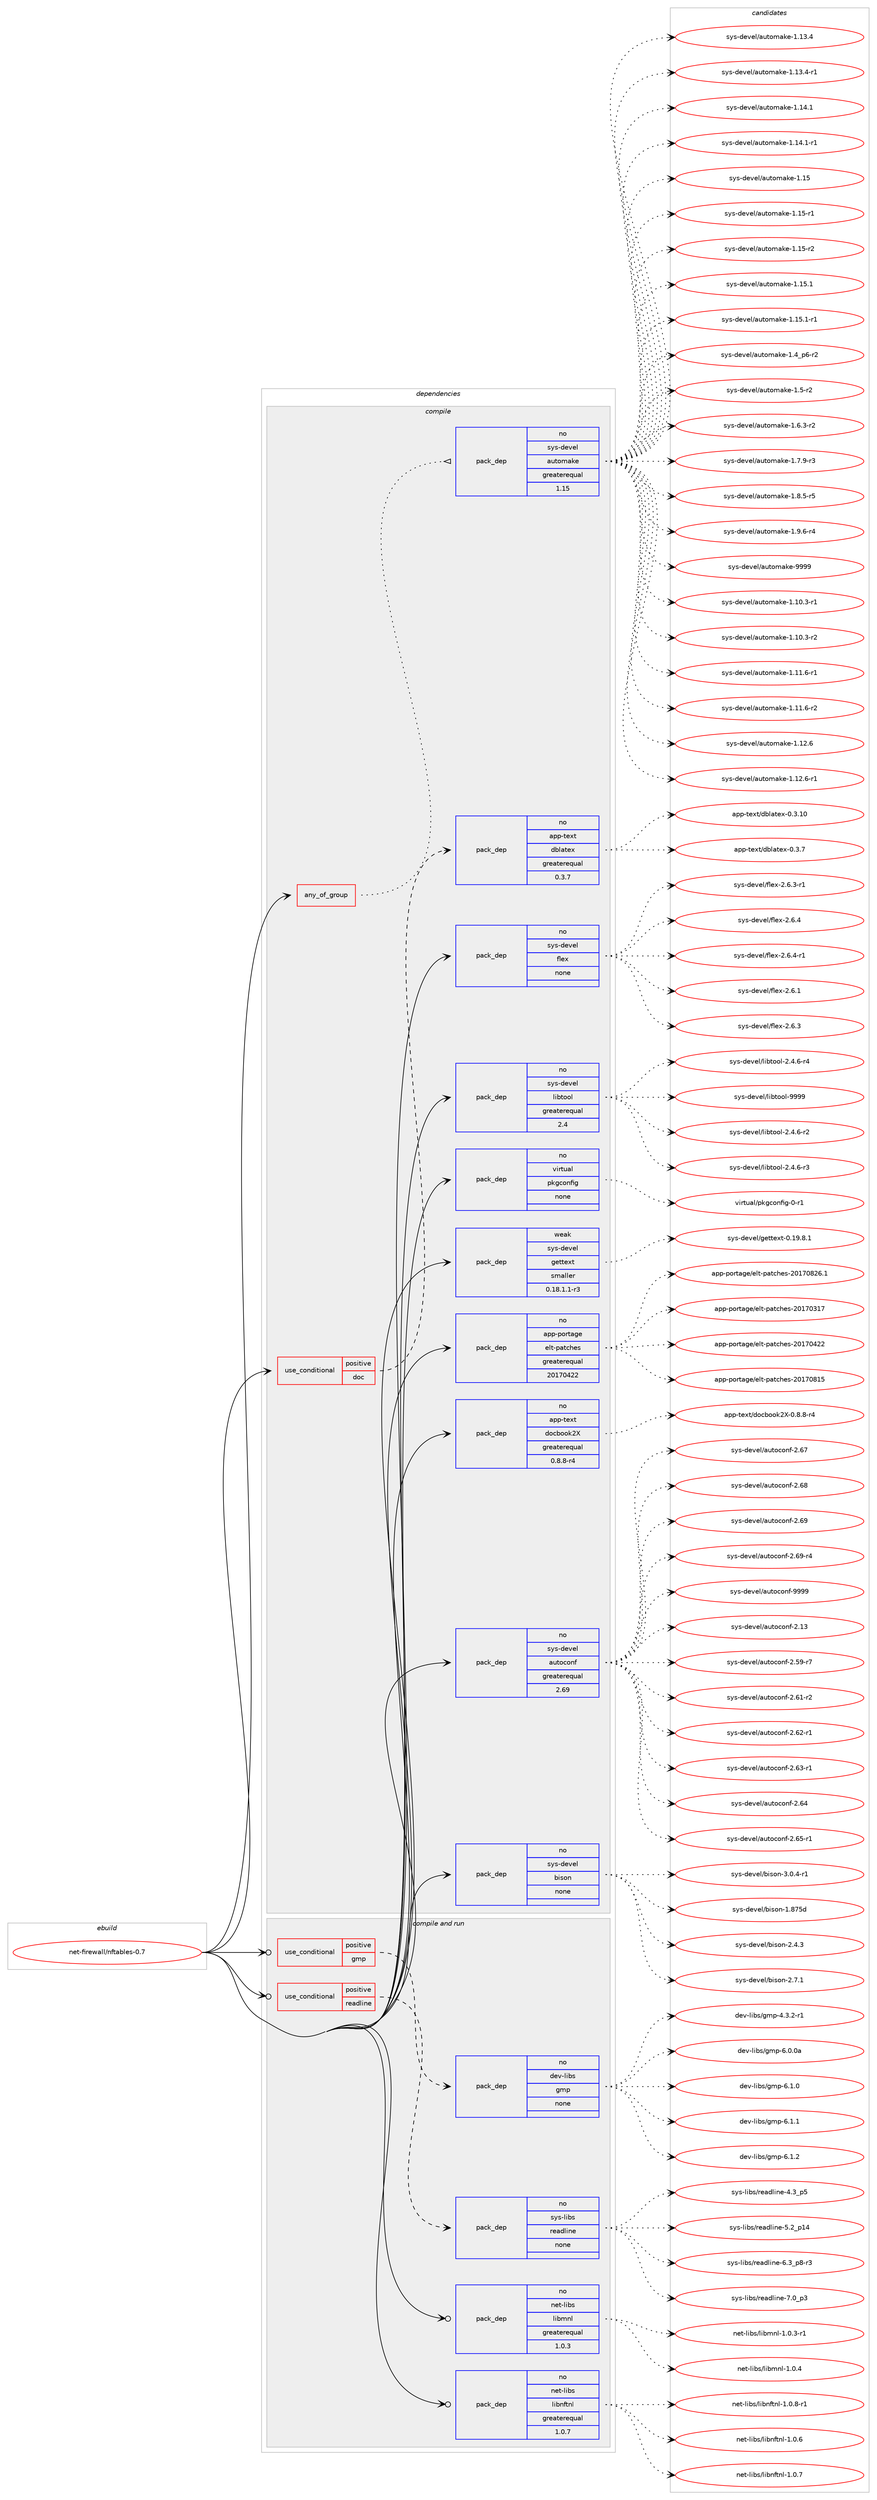 digraph prolog {

# *************
# Graph options
# *************

newrank=true;
concentrate=true;
compound=true;
graph [rankdir=LR,fontname=Helvetica,fontsize=10,ranksep=1.5];#, ranksep=2.5, nodesep=0.2];
edge  [arrowhead=vee];
node  [fontname=Helvetica,fontsize=10];

# **********
# The ebuild
# **********

subgraph cluster_leftcol {
color=gray;
rank=same;
label=<<i>ebuild</i>>;
id [label="net-firewall/nftables-0.7", color=red, width=4, href="../net-firewall/nftables-0.7.svg"];
}

# ****************
# The dependencies
# ****************

subgraph cluster_midcol {
color=gray;
label=<<i>dependencies</i>>;
subgraph cluster_compile {
fillcolor="#eeeeee";
style=filled;
label=<<i>compile</i>>;
subgraph any6570 {
dependency408946 [label=<<TABLE BORDER="0" CELLBORDER="1" CELLSPACING="0" CELLPADDING="4"><TR><TD CELLPADDING="10">any_of_group</TD></TR></TABLE>>, shape=none, color=red];subgraph pack300998 {
dependency408947 [label=<<TABLE BORDER="0" CELLBORDER="1" CELLSPACING="0" CELLPADDING="4" WIDTH="220"><TR><TD ROWSPAN="6" CELLPADDING="30">pack_dep</TD></TR><TR><TD WIDTH="110">no</TD></TR><TR><TD>sys-devel</TD></TR><TR><TD>automake</TD></TR><TR><TD>greaterequal</TD></TR><TR><TD>1.15</TD></TR></TABLE>>, shape=none, color=blue];
}
dependency408946:e -> dependency408947:w [weight=20,style="dotted",arrowhead="oinv"];
}
id:e -> dependency408946:w [weight=20,style="solid",arrowhead="vee"];
subgraph cond101190 {
dependency408948 [label=<<TABLE BORDER="0" CELLBORDER="1" CELLSPACING="0" CELLPADDING="4"><TR><TD ROWSPAN="3" CELLPADDING="10">use_conditional</TD></TR><TR><TD>positive</TD></TR><TR><TD>doc</TD></TR></TABLE>>, shape=none, color=red];
subgraph pack300999 {
dependency408949 [label=<<TABLE BORDER="0" CELLBORDER="1" CELLSPACING="0" CELLPADDING="4" WIDTH="220"><TR><TD ROWSPAN="6" CELLPADDING="30">pack_dep</TD></TR><TR><TD WIDTH="110">no</TD></TR><TR><TD>app-text</TD></TR><TR><TD>dblatex</TD></TR><TR><TD>greaterequal</TD></TR><TR><TD>0.3.7</TD></TR></TABLE>>, shape=none, color=blue];
}
dependency408948:e -> dependency408949:w [weight=20,style="dashed",arrowhead="vee"];
}
id:e -> dependency408948:w [weight=20,style="solid",arrowhead="vee"];
subgraph pack301000 {
dependency408950 [label=<<TABLE BORDER="0" CELLBORDER="1" CELLSPACING="0" CELLPADDING="4" WIDTH="220"><TR><TD ROWSPAN="6" CELLPADDING="30">pack_dep</TD></TR><TR><TD WIDTH="110">no</TD></TR><TR><TD>app-portage</TD></TR><TR><TD>elt-patches</TD></TR><TR><TD>greaterequal</TD></TR><TR><TD>20170422</TD></TR></TABLE>>, shape=none, color=blue];
}
id:e -> dependency408950:w [weight=20,style="solid",arrowhead="vee"];
subgraph pack301001 {
dependency408951 [label=<<TABLE BORDER="0" CELLBORDER="1" CELLSPACING="0" CELLPADDING="4" WIDTH="220"><TR><TD ROWSPAN="6" CELLPADDING="30">pack_dep</TD></TR><TR><TD WIDTH="110">no</TD></TR><TR><TD>app-text</TD></TR><TR><TD>docbook2X</TD></TR><TR><TD>greaterequal</TD></TR><TR><TD>0.8.8-r4</TD></TR></TABLE>>, shape=none, color=blue];
}
id:e -> dependency408951:w [weight=20,style="solid",arrowhead="vee"];
subgraph pack301002 {
dependency408952 [label=<<TABLE BORDER="0" CELLBORDER="1" CELLSPACING="0" CELLPADDING="4" WIDTH="220"><TR><TD ROWSPAN="6" CELLPADDING="30">pack_dep</TD></TR><TR><TD WIDTH="110">no</TD></TR><TR><TD>sys-devel</TD></TR><TR><TD>autoconf</TD></TR><TR><TD>greaterequal</TD></TR><TR><TD>2.69</TD></TR></TABLE>>, shape=none, color=blue];
}
id:e -> dependency408952:w [weight=20,style="solid",arrowhead="vee"];
subgraph pack301003 {
dependency408953 [label=<<TABLE BORDER="0" CELLBORDER="1" CELLSPACING="0" CELLPADDING="4" WIDTH="220"><TR><TD ROWSPAN="6" CELLPADDING="30">pack_dep</TD></TR><TR><TD WIDTH="110">no</TD></TR><TR><TD>sys-devel</TD></TR><TR><TD>bison</TD></TR><TR><TD>none</TD></TR><TR><TD></TD></TR></TABLE>>, shape=none, color=blue];
}
id:e -> dependency408953:w [weight=20,style="solid",arrowhead="vee"];
subgraph pack301004 {
dependency408954 [label=<<TABLE BORDER="0" CELLBORDER="1" CELLSPACING="0" CELLPADDING="4" WIDTH="220"><TR><TD ROWSPAN="6" CELLPADDING="30">pack_dep</TD></TR><TR><TD WIDTH="110">no</TD></TR><TR><TD>sys-devel</TD></TR><TR><TD>flex</TD></TR><TR><TD>none</TD></TR><TR><TD></TD></TR></TABLE>>, shape=none, color=blue];
}
id:e -> dependency408954:w [weight=20,style="solid",arrowhead="vee"];
subgraph pack301005 {
dependency408955 [label=<<TABLE BORDER="0" CELLBORDER="1" CELLSPACING="0" CELLPADDING="4" WIDTH="220"><TR><TD ROWSPAN="6" CELLPADDING="30">pack_dep</TD></TR><TR><TD WIDTH="110">no</TD></TR><TR><TD>sys-devel</TD></TR><TR><TD>libtool</TD></TR><TR><TD>greaterequal</TD></TR><TR><TD>2.4</TD></TR></TABLE>>, shape=none, color=blue];
}
id:e -> dependency408955:w [weight=20,style="solid",arrowhead="vee"];
subgraph pack301006 {
dependency408956 [label=<<TABLE BORDER="0" CELLBORDER="1" CELLSPACING="0" CELLPADDING="4" WIDTH="220"><TR><TD ROWSPAN="6" CELLPADDING="30">pack_dep</TD></TR><TR><TD WIDTH="110">no</TD></TR><TR><TD>virtual</TD></TR><TR><TD>pkgconfig</TD></TR><TR><TD>none</TD></TR><TR><TD></TD></TR></TABLE>>, shape=none, color=blue];
}
id:e -> dependency408956:w [weight=20,style="solid",arrowhead="vee"];
subgraph pack301007 {
dependency408957 [label=<<TABLE BORDER="0" CELLBORDER="1" CELLSPACING="0" CELLPADDING="4" WIDTH="220"><TR><TD ROWSPAN="6" CELLPADDING="30">pack_dep</TD></TR><TR><TD WIDTH="110">weak</TD></TR><TR><TD>sys-devel</TD></TR><TR><TD>gettext</TD></TR><TR><TD>smaller</TD></TR><TR><TD>0.18.1.1-r3</TD></TR></TABLE>>, shape=none, color=blue];
}
id:e -> dependency408957:w [weight=20,style="solid",arrowhead="vee"];
}
subgraph cluster_compileandrun {
fillcolor="#eeeeee";
style=filled;
label=<<i>compile and run</i>>;
subgraph cond101191 {
dependency408958 [label=<<TABLE BORDER="0" CELLBORDER="1" CELLSPACING="0" CELLPADDING="4"><TR><TD ROWSPAN="3" CELLPADDING="10">use_conditional</TD></TR><TR><TD>positive</TD></TR><TR><TD>gmp</TD></TR></TABLE>>, shape=none, color=red];
subgraph pack301008 {
dependency408959 [label=<<TABLE BORDER="0" CELLBORDER="1" CELLSPACING="0" CELLPADDING="4" WIDTH="220"><TR><TD ROWSPAN="6" CELLPADDING="30">pack_dep</TD></TR><TR><TD WIDTH="110">no</TD></TR><TR><TD>dev-libs</TD></TR><TR><TD>gmp</TD></TR><TR><TD>none</TD></TR><TR><TD></TD></TR></TABLE>>, shape=none, color=blue];
}
dependency408958:e -> dependency408959:w [weight=20,style="dashed",arrowhead="vee"];
}
id:e -> dependency408958:w [weight=20,style="solid",arrowhead="odotvee"];
subgraph cond101192 {
dependency408960 [label=<<TABLE BORDER="0" CELLBORDER="1" CELLSPACING="0" CELLPADDING="4"><TR><TD ROWSPAN="3" CELLPADDING="10">use_conditional</TD></TR><TR><TD>positive</TD></TR><TR><TD>readline</TD></TR></TABLE>>, shape=none, color=red];
subgraph pack301009 {
dependency408961 [label=<<TABLE BORDER="0" CELLBORDER="1" CELLSPACING="0" CELLPADDING="4" WIDTH="220"><TR><TD ROWSPAN="6" CELLPADDING="30">pack_dep</TD></TR><TR><TD WIDTH="110">no</TD></TR><TR><TD>sys-libs</TD></TR><TR><TD>readline</TD></TR><TR><TD>none</TD></TR><TR><TD></TD></TR></TABLE>>, shape=none, color=blue];
}
dependency408960:e -> dependency408961:w [weight=20,style="dashed",arrowhead="vee"];
}
id:e -> dependency408960:w [weight=20,style="solid",arrowhead="odotvee"];
subgraph pack301010 {
dependency408962 [label=<<TABLE BORDER="0" CELLBORDER="1" CELLSPACING="0" CELLPADDING="4" WIDTH="220"><TR><TD ROWSPAN="6" CELLPADDING="30">pack_dep</TD></TR><TR><TD WIDTH="110">no</TD></TR><TR><TD>net-libs</TD></TR><TR><TD>libmnl</TD></TR><TR><TD>greaterequal</TD></TR><TR><TD>1.0.3</TD></TR></TABLE>>, shape=none, color=blue];
}
id:e -> dependency408962:w [weight=20,style="solid",arrowhead="odotvee"];
subgraph pack301011 {
dependency408963 [label=<<TABLE BORDER="0" CELLBORDER="1" CELLSPACING="0" CELLPADDING="4" WIDTH="220"><TR><TD ROWSPAN="6" CELLPADDING="30">pack_dep</TD></TR><TR><TD WIDTH="110">no</TD></TR><TR><TD>net-libs</TD></TR><TR><TD>libnftnl</TD></TR><TR><TD>greaterequal</TD></TR><TR><TD>1.0.7</TD></TR></TABLE>>, shape=none, color=blue];
}
id:e -> dependency408963:w [weight=20,style="solid",arrowhead="odotvee"];
}
subgraph cluster_run {
fillcolor="#eeeeee";
style=filled;
label=<<i>run</i>>;
}
}

# **************
# The candidates
# **************

subgraph cluster_choices {
rank=same;
color=gray;
label=<<i>candidates</i>>;

subgraph choice300998 {
color=black;
nodesep=1;
choice11512111545100101118101108479711711611110997107101454946494846514511449 [label="sys-devel/automake-1.10.3-r1", color=red, width=4,href="../sys-devel/automake-1.10.3-r1.svg"];
choice11512111545100101118101108479711711611110997107101454946494846514511450 [label="sys-devel/automake-1.10.3-r2", color=red, width=4,href="../sys-devel/automake-1.10.3-r2.svg"];
choice11512111545100101118101108479711711611110997107101454946494946544511449 [label="sys-devel/automake-1.11.6-r1", color=red, width=4,href="../sys-devel/automake-1.11.6-r1.svg"];
choice11512111545100101118101108479711711611110997107101454946494946544511450 [label="sys-devel/automake-1.11.6-r2", color=red, width=4,href="../sys-devel/automake-1.11.6-r2.svg"];
choice1151211154510010111810110847971171161111099710710145494649504654 [label="sys-devel/automake-1.12.6", color=red, width=4,href="../sys-devel/automake-1.12.6.svg"];
choice11512111545100101118101108479711711611110997107101454946495046544511449 [label="sys-devel/automake-1.12.6-r1", color=red, width=4,href="../sys-devel/automake-1.12.6-r1.svg"];
choice1151211154510010111810110847971171161111099710710145494649514652 [label="sys-devel/automake-1.13.4", color=red, width=4,href="../sys-devel/automake-1.13.4.svg"];
choice11512111545100101118101108479711711611110997107101454946495146524511449 [label="sys-devel/automake-1.13.4-r1", color=red, width=4,href="../sys-devel/automake-1.13.4-r1.svg"];
choice1151211154510010111810110847971171161111099710710145494649524649 [label="sys-devel/automake-1.14.1", color=red, width=4,href="../sys-devel/automake-1.14.1.svg"];
choice11512111545100101118101108479711711611110997107101454946495246494511449 [label="sys-devel/automake-1.14.1-r1", color=red, width=4,href="../sys-devel/automake-1.14.1-r1.svg"];
choice115121115451001011181011084797117116111109971071014549464953 [label="sys-devel/automake-1.15", color=red, width=4,href="../sys-devel/automake-1.15.svg"];
choice1151211154510010111810110847971171161111099710710145494649534511449 [label="sys-devel/automake-1.15-r1", color=red, width=4,href="../sys-devel/automake-1.15-r1.svg"];
choice1151211154510010111810110847971171161111099710710145494649534511450 [label="sys-devel/automake-1.15-r2", color=red, width=4,href="../sys-devel/automake-1.15-r2.svg"];
choice1151211154510010111810110847971171161111099710710145494649534649 [label="sys-devel/automake-1.15.1", color=red, width=4,href="../sys-devel/automake-1.15.1.svg"];
choice11512111545100101118101108479711711611110997107101454946495346494511449 [label="sys-devel/automake-1.15.1-r1", color=red, width=4,href="../sys-devel/automake-1.15.1-r1.svg"];
choice115121115451001011181011084797117116111109971071014549465295112544511450 [label="sys-devel/automake-1.4_p6-r2", color=red, width=4,href="../sys-devel/automake-1.4_p6-r2.svg"];
choice11512111545100101118101108479711711611110997107101454946534511450 [label="sys-devel/automake-1.5-r2", color=red, width=4,href="../sys-devel/automake-1.5-r2.svg"];
choice115121115451001011181011084797117116111109971071014549465446514511450 [label="sys-devel/automake-1.6.3-r2", color=red, width=4,href="../sys-devel/automake-1.6.3-r2.svg"];
choice115121115451001011181011084797117116111109971071014549465546574511451 [label="sys-devel/automake-1.7.9-r3", color=red, width=4,href="../sys-devel/automake-1.7.9-r3.svg"];
choice115121115451001011181011084797117116111109971071014549465646534511453 [label="sys-devel/automake-1.8.5-r5", color=red, width=4,href="../sys-devel/automake-1.8.5-r5.svg"];
choice115121115451001011181011084797117116111109971071014549465746544511452 [label="sys-devel/automake-1.9.6-r4", color=red, width=4,href="../sys-devel/automake-1.9.6-r4.svg"];
choice115121115451001011181011084797117116111109971071014557575757 [label="sys-devel/automake-9999", color=red, width=4,href="../sys-devel/automake-9999.svg"];
dependency408947:e -> choice11512111545100101118101108479711711611110997107101454946494846514511449:w [style=dotted,weight="100"];
dependency408947:e -> choice11512111545100101118101108479711711611110997107101454946494846514511450:w [style=dotted,weight="100"];
dependency408947:e -> choice11512111545100101118101108479711711611110997107101454946494946544511449:w [style=dotted,weight="100"];
dependency408947:e -> choice11512111545100101118101108479711711611110997107101454946494946544511450:w [style=dotted,weight="100"];
dependency408947:e -> choice1151211154510010111810110847971171161111099710710145494649504654:w [style=dotted,weight="100"];
dependency408947:e -> choice11512111545100101118101108479711711611110997107101454946495046544511449:w [style=dotted,weight="100"];
dependency408947:e -> choice1151211154510010111810110847971171161111099710710145494649514652:w [style=dotted,weight="100"];
dependency408947:e -> choice11512111545100101118101108479711711611110997107101454946495146524511449:w [style=dotted,weight="100"];
dependency408947:e -> choice1151211154510010111810110847971171161111099710710145494649524649:w [style=dotted,weight="100"];
dependency408947:e -> choice11512111545100101118101108479711711611110997107101454946495246494511449:w [style=dotted,weight="100"];
dependency408947:e -> choice115121115451001011181011084797117116111109971071014549464953:w [style=dotted,weight="100"];
dependency408947:e -> choice1151211154510010111810110847971171161111099710710145494649534511449:w [style=dotted,weight="100"];
dependency408947:e -> choice1151211154510010111810110847971171161111099710710145494649534511450:w [style=dotted,weight="100"];
dependency408947:e -> choice1151211154510010111810110847971171161111099710710145494649534649:w [style=dotted,weight="100"];
dependency408947:e -> choice11512111545100101118101108479711711611110997107101454946495346494511449:w [style=dotted,weight="100"];
dependency408947:e -> choice115121115451001011181011084797117116111109971071014549465295112544511450:w [style=dotted,weight="100"];
dependency408947:e -> choice11512111545100101118101108479711711611110997107101454946534511450:w [style=dotted,weight="100"];
dependency408947:e -> choice115121115451001011181011084797117116111109971071014549465446514511450:w [style=dotted,weight="100"];
dependency408947:e -> choice115121115451001011181011084797117116111109971071014549465546574511451:w [style=dotted,weight="100"];
dependency408947:e -> choice115121115451001011181011084797117116111109971071014549465646534511453:w [style=dotted,weight="100"];
dependency408947:e -> choice115121115451001011181011084797117116111109971071014549465746544511452:w [style=dotted,weight="100"];
dependency408947:e -> choice115121115451001011181011084797117116111109971071014557575757:w [style=dotted,weight="100"];
}
subgraph choice300999 {
color=black;
nodesep=1;
choice971121124511610112011647100981089711610112045484651464948 [label="app-text/dblatex-0.3.10", color=red, width=4,href="../app-text/dblatex-0.3.10.svg"];
choice9711211245116101120116471009810897116101120454846514655 [label="app-text/dblatex-0.3.7", color=red, width=4,href="../app-text/dblatex-0.3.7.svg"];
dependency408949:e -> choice971121124511610112011647100981089711610112045484651464948:w [style=dotted,weight="100"];
dependency408949:e -> choice9711211245116101120116471009810897116101120454846514655:w [style=dotted,weight="100"];
}
subgraph choice301000 {
color=black;
nodesep=1;
choice97112112451121111141169710310147101108116451129711699104101115455048495548514955 [label="app-portage/elt-patches-20170317", color=red, width=4,href="../app-portage/elt-patches-20170317.svg"];
choice97112112451121111141169710310147101108116451129711699104101115455048495548525050 [label="app-portage/elt-patches-20170422", color=red, width=4,href="../app-portage/elt-patches-20170422.svg"];
choice97112112451121111141169710310147101108116451129711699104101115455048495548564953 [label="app-portage/elt-patches-20170815", color=red, width=4,href="../app-portage/elt-patches-20170815.svg"];
choice971121124511211111411697103101471011081164511297116991041011154550484955485650544649 [label="app-portage/elt-patches-20170826.1", color=red, width=4,href="../app-portage/elt-patches-20170826.1.svg"];
dependency408950:e -> choice97112112451121111141169710310147101108116451129711699104101115455048495548514955:w [style=dotted,weight="100"];
dependency408950:e -> choice97112112451121111141169710310147101108116451129711699104101115455048495548525050:w [style=dotted,weight="100"];
dependency408950:e -> choice97112112451121111141169710310147101108116451129711699104101115455048495548564953:w [style=dotted,weight="100"];
dependency408950:e -> choice971121124511211111411697103101471011081164511297116991041011154550484955485650544649:w [style=dotted,weight="100"];
}
subgraph choice301001 {
color=black;
nodesep=1;
choice971121124511610112011647100111999811111110750884548465646564511452 [label="app-text/docbook2X-0.8.8-r4", color=red, width=4,href="../app-text/docbook2X-0.8.8-r4.svg"];
dependency408951:e -> choice971121124511610112011647100111999811111110750884548465646564511452:w [style=dotted,weight="100"];
}
subgraph choice301002 {
color=black;
nodesep=1;
choice115121115451001011181011084797117116111991111101024550464951 [label="sys-devel/autoconf-2.13", color=red, width=4,href="../sys-devel/autoconf-2.13.svg"];
choice1151211154510010111810110847971171161119911111010245504653574511455 [label="sys-devel/autoconf-2.59-r7", color=red, width=4,href="../sys-devel/autoconf-2.59-r7.svg"];
choice1151211154510010111810110847971171161119911111010245504654494511450 [label="sys-devel/autoconf-2.61-r2", color=red, width=4,href="../sys-devel/autoconf-2.61-r2.svg"];
choice1151211154510010111810110847971171161119911111010245504654504511449 [label="sys-devel/autoconf-2.62-r1", color=red, width=4,href="../sys-devel/autoconf-2.62-r1.svg"];
choice1151211154510010111810110847971171161119911111010245504654514511449 [label="sys-devel/autoconf-2.63-r1", color=red, width=4,href="../sys-devel/autoconf-2.63-r1.svg"];
choice115121115451001011181011084797117116111991111101024550465452 [label="sys-devel/autoconf-2.64", color=red, width=4,href="../sys-devel/autoconf-2.64.svg"];
choice1151211154510010111810110847971171161119911111010245504654534511449 [label="sys-devel/autoconf-2.65-r1", color=red, width=4,href="../sys-devel/autoconf-2.65-r1.svg"];
choice115121115451001011181011084797117116111991111101024550465455 [label="sys-devel/autoconf-2.67", color=red, width=4,href="../sys-devel/autoconf-2.67.svg"];
choice115121115451001011181011084797117116111991111101024550465456 [label="sys-devel/autoconf-2.68", color=red, width=4,href="../sys-devel/autoconf-2.68.svg"];
choice115121115451001011181011084797117116111991111101024550465457 [label="sys-devel/autoconf-2.69", color=red, width=4,href="../sys-devel/autoconf-2.69.svg"];
choice1151211154510010111810110847971171161119911111010245504654574511452 [label="sys-devel/autoconf-2.69-r4", color=red, width=4,href="../sys-devel/autoconf-2.69-r4.svg"];
choice115121115451001011181011084797117116111991111101024557575757 [label="sys-devel/autoconf-9999", color=red, width=4,href="../sys-devel/autoconf-9999.svg"];
dependency408952:e -> choice115121115451001011181011084797117116111991111101024550464951:w [style=dotted,weight="100"];
dependency408952:e -> choice1151211154510010111810110847971171161119911111010245504653574511455:w [style=dotted,weight="100"];
dependency408952:e -> choice1151211154510010111810110847971171161119911111010245504654494511450:w [style=dotted,weight="100"];
dependency408952:e -> choice1151211154510010111810110847971171161119911111010245504654504511449:w [style=dotted,weight="100"];
dependency408952:e -> choice1151211154510010111810110847971171161119911111010245504654514511449:w [style=dotted,weight="100"];
dependency408952:e -> choice115121115451001011181011084797117116111991111101024550465452:w [style=dotted,weight="100"];
dependency408952:e -> choice1151211154510010111810110847971171161119911111010245504654534511449:w [style=dotted,weight="100"];
dependency408952:e -> choice115121115451001011181011084797117116111991111101024550465455:w [style=dotted,weight="100"];
dependency408952:e -> choice115121115451001011181011084797117116111991111101024550465456:w [style=dotted,weight="100"];
dependency408952:e -> choice115121115451001011181011084797117116111991111101024550465457:w [style=dotted,weight="100"];
dependency408952:e -> choice1151211154510010111810110847971171161119911111010245504654574511452:w [style=dotted,weight="100"];
dependency408952:e -> choice115121115451001011181011084797117116111991111101024557575757:w [style=dotted,weight="100"];
}
subgraph choice301003 {
color=black;
nodesep=1;
choice115121115451001011181011084798105115111110454946565553100 [label="sys-devel/bison-1.875d", color=red, width=4,href="../sys-devel/bison-1.875d.svg"];
choice115121115451001011181011084798105115111110455046524651 [label="sys-devel/bison-2.4.3", color=red, width=4,href="../sys-devel/bison-2.4.3.svg"];
choice115121115451001011181011084798105115111110455046554649 [label="sys-devel/bison-2.7.1", color=red, width=4,href="../sys-devel/bison-2.7.1.svg"];
choice1151211154510010111810110847981051151111104551464846524511449 [label="sys-devel/bison-3.0.4-r1", color=red, width=4,href="../sys-devel/bison-3.0.4-r1.svg"];
dependency408953:e -> choice115121115451001011181011084798105115111110454946565553100:w [style=dotted,weight="100"];
dependency408953:e -> choice115121115451001011181011084798105115111110455046524651:w [style=dotted,weight="100"];
dependency408953:e -> choice115121115451001011181011084798105115111110455046554649:w [style=dotted,weight="100"];
dependency408953:e -> choice1151211154510010111810110847981051151111104551464846524511449:w [style=dotted,weight="100"];
}
subgraph choice301004 {
color=black;
nodesep=1;
choice1151211154510010111810110847102108101120455046544649 [label="sys-devel/flex-2.6.1", color=red, width=4,href="../sys-devel/flex-2.6.1.svg"];
choice1151211154510010111810110847102108101120455046544651 [label="sys-devel/flex-2.6.3", color=red, width=4,href="../sys-devel/flex-2.6.3.svg"];
choice11512111545100101118101108471021081011204550465446514511449 [label="sys-devel/flex-2.6.3-r1", color=red, width=4,href="../sys-devel/flex-2.6.3-r1.svg"];
choice1151211154510010111810110847102108101120455046544652 [label="sys-devel/flex-2.6.4", color=red, width=4,href="../sys-devel/flex-2.6.4.svg"];
choice11512111545100101118101108471021081011204550465446524511449 [label="sys-devel/flex-2.6.4-r1", color=red, width=4,href="../sys-devel/flex-2.6.4-r1.svg"];
dependency408954:e -> choice1151211154510010111810110847102108101120455046544649:w [style=dotted,weight="100"];
dependency408954:e -> choice1151211154510010111810110847102108101120455046544651:w [style=dotted,weight="100"];
dependency408954:e -> choice11512111545100101118101108471021081011204550465446514511449:w [style=dotted,weight="100"];
dependency408954:e -> choice1151211154510010111810110847102108101120455046544652:w [style=dotted,weight="100"];
dependency408954:e -> choice11512111545100101118101108471021081011204550465446524511449:w [style=dotted,weight="100"];
}
subgraph choice301005 {
color=black;
nodesep=1;
choice1151211154510010111810110847108105981161111111084550465246544511450 [label="sys-devel/libtool-2.4.6-r2", color=red, width=4,href="../sys-devel/libtool-2.4.6-r2.svg"];
choice1151211154510010111810110847108105981161111111084550465246544511451 [label="sys-devel/libtool-2.4.6-r3", color=red, width=4,href="../sys-devel/libtool-2.4.6-r3.svg"];
choice1151211154510010111810110847108105981161111111084550465246544511452 [label="sys-devel/libtool-2.4.6-r4", color=red, width=4,href="../sys-devel/libtool-2.4.6-r4.svg"];
choice1151211154510010111810110847108105981161111111084557575757 [label="sys-devel/libtool-9999", color=red, width=4,href="../sys-devel/libtool-9999.svg"];
dependency408955:e -> choice1151211154510010111810110847108105981161111111084550465246544511450:w [style=dotted,weight="100"];
dependency408955:e -> choice1151211154510010111810110847108105981161111111084550465246544511451:w [style=dotted,weight="100"];
dependency408955:e -> choice1151211154510010111810110847108105981161111111084550465246544511452:w [style=dotted,weight="100"];
dependency408955:e -> choice1151211154510010111810110847108105981161111111084557575757:w [style=dotted,weight="100"];
}
subgraph choice301006 {
color=black;
nodesep=1;
choice11810511411611797108471121071039911111010210510345484511449 [label="virtual/pkgconfig-0-r1", color=red, width=4,href="../virtual/pkgconfig-0-r1.svg"];
dependency408956:e -> choice11810511411611797108471121071039911111010210510345484511449:w [style=dotted,weight="100"];
}
subgraph choice301007 {
color=black;
nodesep=1;
choice1151211154510010111810110847103101116116101120116454846495746564649 [label="sys-devel/gettext-0.19.8.1", color=red, width=4,href="../sys-devel/gettext-0.19.8.1.svg"];
dependency408957:e -> choice1151211154510010111810110847103101116116101120116454846495746564649:w [style=dotted,weight="100"];
}
subgraph choice301008 {
color=black;
nodesep=1;
choice1001011184510810598115471031091124552465146504511449 [label="dev-libs/gmp-4.3.2-r1", color=red, width=4,href="../dev-libs/gmp-4.3.2-r1.svg"];
choice10010111845108105981154710310911245544648464897 [label="dev-libs/gmp-6.0.0a", color=red, width=4,href="../dev-libs/gmp-6.0.0a.svg"];
choice100101118451081059811547103109112455446494648 [label="dev-libs/gmp-6.1.0", color=red, width=4,href="../dev-libs/gmp-6.1.0.svg"];
choice100101118451081059811547103109112455446494649 [label="dev-libs/gmp-6.1.1", color=red, width=4,href="../dev-libs/gmp-6.1.1.svg"];
choice100101118451081059811547103109112455446494650 [label="dev-libs/gmp-6.1.2", color=red, width=4,href="../dev-libs/gmp-6.1.2.svg"];
dependency408959:e -> choice1001011184510810598115471031091124552465146504511449:w [style=dotted,weight="100"];
dependency408959:e -> choice10010111845108105981154710310911245544648464897:w [style=dotted,weight="100"];
dependency408959:e -> choice100101118451081059811547103109112455446494648:w [style=dotted,weight="100"];
dependency408959:e -> choice100101118451081059811547103109112455446494649:w [style=dotted,weight="100"];
dependency408959:e -> choice100101118451081059811547103109112455446494650:w [style=dotted,weight="100"];
}
subgraph choice301009 {
color=black;
nodesep=1;
choice11512111545108105981154711410197100108105110101455246519511253 [label="sys-libs/readline-4.3_p5", color=red, width=4,href="../sys-libs/readline-4.3_p5.svg"];
choice1151211154510810598115471141019710010810511010145534650951124952 [label="sys-libs/readline-5.2_p14", color=red, width=4,href="../sys-libs/readline-5.2_p14.svg"];
choice115121115451081059811547114101971001081051101014554465195112564511451 [label="sys-libs/readline-6.3_p8-r3", color=red, width=4,href="../sys-libs/readline-6.3_p8-r3.svg"];
choice11512111545108105981154711410197100108105110101455546489511251 [label="sys-libs/readline-7.0_p3", color=red, width=4,href="../sys-libs/readline-7.0_p3.svg"];
dependency408961:e -> choice11512111545108105981154711410197100108105110101455246519511253:w [style=dotted,weight="100"];
dependency408961:e -> choice1151211154510810598115471141019710010810511010145534650951124952:w [style=dotted,weight="100"];
dependency408961:e -> choice115121115451081059811547114101971001081051101014554465195112564511451:w [style=dotted,weight="100"];
dependency408961:e -> choice11512111545108105981154711410197100108105110101455546489511251:w [style=dotted,weight="100"];
}
subgraph choice301010 {
color=black;
nodesep=1;
choice110101116451081059811547108105981091101084549464846514511449 [label="net-libs/libmnl-1.0.3-r1", color=red, width=4,href="../net-libs/libmnl-1.0.3-r1.svg"];
choice11010111645108105981154710810598109110108454946484652 [label="net-libs/libmnl-1.0.4", color=red, width=4,href="../net-libs/libmnl-1.0.4.svg"];
dependency408962:e -> choice110101116451081059811547108105981091101084549464846514511449:w [style=dotted,weight="100"];
dependency408962:e -> choice11010111645108105981154710810598109110108454946484652:w [style=dotted,weight="100"];
}
subgraph choice301011 {
color=black;
nodesep=1;
choice11010111645108105981154710810598110102116110108454946484654 [label="net-libs/libnftnl-1.0.6", color=red, width=4,href="../net-libs/libnftnl-1.0.6.svg"];
choice11010111645108105981154710810598110102116110108454946484655 [label="net-libs/libnftnl-1.0.7", color=red, width=4,href="../net-libs/libnftnl-1.0.7.svg"];
choice110101116451081059811547108105981101021161101084549464846564511449 [label="net-libs/libnftnl-1.0.8-r1", color=red, width=4,href="../net-libs/libnftnl-1.0.8-r1.svg"];
dependency408963:e -> choice11010111645108105981154710810598110102116110108454946484654:w [style=dotted,weight="100"];
dependency408963:e -> choice11010111645108105981154710810598110102116110108454946484655:w [style=dotted,weight="100"];
dependency408963:e -> choice110101116451081059811547108105981101021161101084549464846564511449:w [style=dotted,weight="100"];
}
}

}
